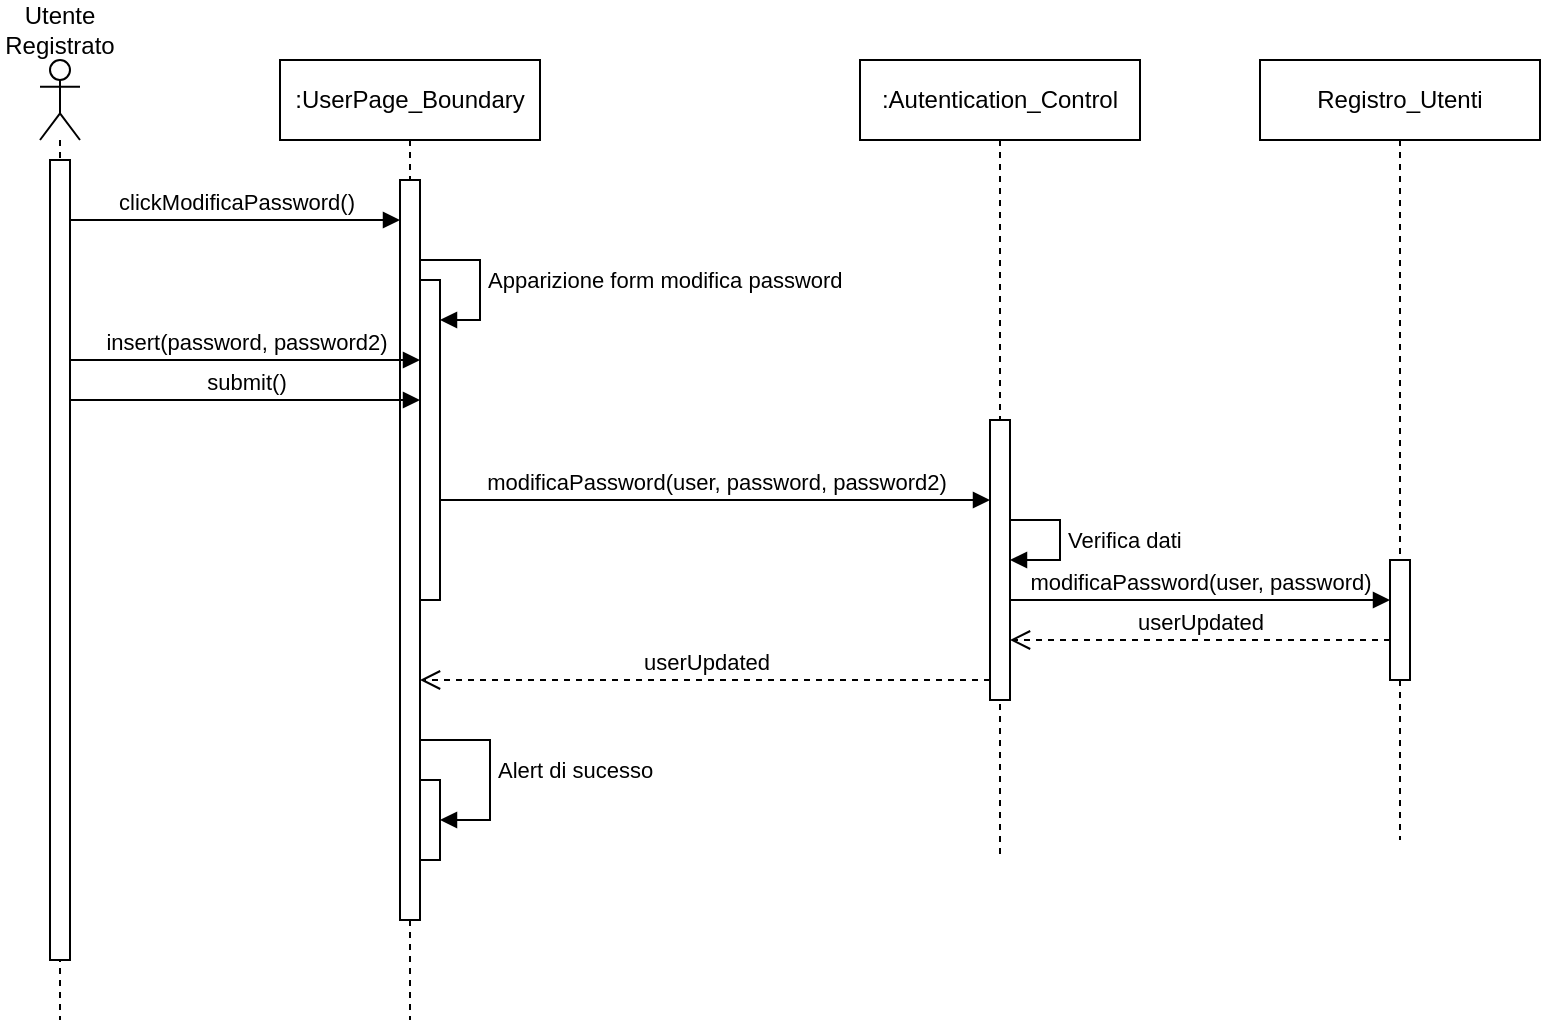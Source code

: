 <mxfile version="26.0.4">
  <diagram name="Page-1" id="2YBvvXClWsGukQMizWep">
    <mxGraphModel dx="1020" dy="496" grid="1" gridSize="10" guides="1" tooltips="1" connect="1" arrows="1" fold="1" page="1" pageScale="1" pageWidth="850" pageHeight="1100" math="0" shadow="0">
      <root>
        <mxCell id="0" />
        <mxCell id="1" parent="0" />
        <mxCell id="gOtvKza3kFAFdbKACCsE-1" value="" style="shape=umlLifeline;perimeter=lifelinePerimeter;whiteSpace=wrap;html=1;container=1;dropTarget=0;collapsible=0;recursiveResize=0;outlineConnect=0;portConstraint=eastwest;newEdgeStyle={&quot;curved&quot;:0,&quot;rounded&quot;:0};participant=umlActor;" parent="1" vertex="1">
          <mxGeometry x="40" y="40" width="20" height="480" as="geometry" />
        </mxCell>
        <mxCell id="gOtvKza3kFAFdbKACCsE-4" value="" style="html=1;points=[[0,0,0,0,5],[0,1,0,0,-5],[1,0,0,0,5],[1,1,0,0,-5]];perimeter=orthogonalPerimeter;outlineConnect=0;targetShapes=umlLifeline;portConstraint=eastwest;newEdgeStyle={&quot;curved&quot;:0,&quot;rounded&quot;:0};" parent="gOtvKza3kFAFdbKACCsE-1" vertex="1">
          <mxGeometry x="5" y="50" width="10" height="400" as="geometry" />
        </mxCell>
        <mxCell id="gOtvKza3kFAFdbKACCsE-2" value=":UserPage_Boundary" style="shape=umlLifeline;perimeter=lifelinePerimeter;whiteSpace=wrap;html=1;container=1;dropTarget=0;collapsible=0;recursiveResize=0;outlineConnect=0;portConstraint=eastwest;newEdgeStyle={&quot;curved&quot;:0,&quot;rounded&quot;:0};" parent="1" vertex="1">
          <mxGeometry x="160" y="40" width="130" height="480" as="geometry" />
        </mxCell>
        <mxCell id="gOtvKza3kFAFdbKACCsE-5" value="" style="html=1;points=[[0,0,0,0,5],[0,1,0,0,-5],[1,0,0,0,5],[1,1,0,0,-5]];perimeter=orthogonalPerimeter;outlineConnect=0;targetShapes=umlLifeline;portConstraint=eastwest;newEdgeStyle={&quot;curved&quot;:0,&quot;rounded&quot;:0};" parent="gOtvKza3kFAFdbKACCsE-2" vertex="1">
          <mxGeometry x="60" y="60" width="10" height="370" as="geometry" />
        </mxCell>
        <mxCell id="gOtvKza3kFAFdbKACCsE-8" value="" style="html=1;points=[[0,0,0,0,5],[0,1,0,0,-5],[1,0,0,0,5],[1,1,0,0,-5]];perimeter=orthogonalPerimeter;outlineConnect=0;targetShapes=umlLifeline;portConstraint=eastwest;newEdgeStyle={&quot;curved&quot;:0,&quot;rounded&quot;:0};" parent="gOtvKza3kFAFdbKACCsE-2" vertex="1">
          <mxGeometry x="70" y="110" width="10" height="160" as="geometry" />
        </mxCell>
        <mxCell id="gOtvKza3kFAFdbKACCsE-9" value="Apparizione form modifica password" style="html=1;align=left;spacingLeft=2;endArrow=block;rounded=0;edgeStyle=orthogonalEdgeStyle;curved=0;rounded=0;" parent="gOtvKza3kFAFdbKACCsE-2" source="gOtvKza3kFAFdbKACCsE-5" target="gOtvKza3kFAFdbKACCsE-8" edge="1">
          <mxGeometry relative="1" as="geometry">
            <mxPoint x="210" y="130" as="sourcePoint" />
            <Array as="points">
              <mxPoint x="100" y="100" />
              <mxPoint x="100" y="130" />
            </Array>
          </mxGeometry>
        </mxCell>
        <mxCell id="gOtvKza3kFAFdbKACCsE-31" value="" style="html=1;points=[[0,0,0,0,5],[0,1,0,0,-5],[1,0,0,0,5],[1,1,0,0,-5]];perimeter=orthogonalPerimeter;outlineConnect=0;targetShapes=umlLifeline;portConstraint=eastwest;newEdgeStyle={&quot;curved&quot;:0,&quot;rounded&quot;:0};" parent="gOtvKza3kFAFdbKACCsE-2" vertex="1">
          <mxGeometry x="70" y="360" width="10" height="40" as="geometry" />
        </mxCell>
        <mxCell id="gOtvKza3kFAFdbKACCsE-32" value="Alert di sucesso" style="html=1;align=left;spacingLeft=2;endArrow=block;rounded=0;edgeStyle=orthogonalEdgeStyle;curved=0;rounded=0;" parent="gOtvKza3kFAFdbKACCsE-2" source="gOtvKza3kFAFdbKACCsE-5" target="gOtvKza3kFAFdbKACCsE-31" edge="1">
          <mxGeometry relative="1" as="geometry">
            <mxPoint x="75" y="340" as="sourcePoint" />
            <Array as="points">
              <mxPoint x="105" y="340" />
              <mxPoint x="105" y="380" />
            </Array>
          </mxGeometry>
        </mxCell>
        <mxCell id="gOtvKza3kFAFdbKACCsE-3" value="Utente Registrato" style="text;html=1;align=center;verticalAlign=middle;whiteSpace=wrap;rounded=0;" parent="1" vertex="1">
          <mxGeometry x="20" y="10" width="60" height="30" as="geometry" />
        </mxCell>
        <mxCell id="gOtvKza3kFAFdbKACCsE-6" value="clickModificaPassword()" style="html=1;verticalAlign=bottom;endArrow=block;curved=0;rounded=0;" parent="1" target="gOtvKza3kFAFdbKACCsE-5" edge="1">
          <mxGeometry width="80" relative="1" as="geometry">
            <mxPoint x="55" y="120" as="sourcePoint" />
            <mxPoint x="160" y="120" as="targetPoint" />
          </mxGeometry>
        </mxCell>
        <mxCell id="gOtvKza3kFAFdbKACCsE-11" value="insert(password, password2)" style="html=1;verticalAlign=bottom;endArrow=block;curved=0;rounded=0;" parent="1" edge="1">
          <mxGeometry width="80" relative="1" as="geometry">
            <mxPoint x="55" y="190" as="sourcePoint" />
            <mxPoint x="230" y="190" as="targetPoint" />
          </mxGeometry>
        </mxCell>
        <mxCell id="gOtvKza3kFAFdbKACCsE-12" value="submit()" style="html=1;verticalAlign=bottom;endArrow=block;curved=0;rounded=0;" parent="1" edge="1">
          <mxGeometry width="80" relative="1" as="geometry">
            <mxPoint x="55" y="210" as="sourcePoint" />
            <mxPoint x="230" y="210" as="targetPoint" />
          </mxGeometry>
        </mxCell>
        <mxCell id="gOtvKza3kFAFdbKACCsE-13" value=":Autentication_Control" style="shape=umlLifeline;perimeter=lifelinePerimeter;whiteSpace=wrap;html=1;container=1;dropTarget=0;collapsible=0;recursiveResize=0;outlineConnect=0;portConstraint=eastwest;newEdgeStyle={&quot;curved&quot;:0,&quot;rounded&quot;:0};" parent="1" vertex="1">
          <mxGeometry x="450" y="40" width="140" height="400" as="geometry" />
        </mxCell>
        <mxCell id="gOtvKza3kFAFdbKACCsE-14" value="" style="html=1;points=[[0,0,0,0,5],[0,1,0,0,-5],[1,0,0,0,5],[1,1,0,0,-5]];perimeter=orthogonalPerimeter;outlineConnect=0;targetShapes=umlLifeline;portConstraint=eastwest;newEdgeStyle={&quot;curved&quot;:0,&quot;rounded&quot;:0};" parent="gOtvKza3kFAFdbKACCsE-13" vertex="1">
          <mxGeometry x="65" y="180" width="10" height="140" as="geometry" />
        </mxCell>
        <mxCell id="gOtvKza3kFAFdbKACCsE-24" value="Verifica dati" style="html=1;align=left;spacingLeft=2;endArrow=block;rounded=0;edgeStyle=orthogonalEdgeStyle;curved=0;rounded=0;" parent="gOtvKza3kFAFdbKACCsE-13" source="gOtvKza3kFAFdbKACCsE-14" target="gOtvKza3kFAFdbKACCsE-14" edge="1">
          <mxGeometry relative="1" as="geometry">
            <mxPoint x="80" y="229.98" as="sourcePoint" />
            <Array as="points">
              <mxPoint x="100" y="230" />
              <mxPoint x="100" y="250" />
            </Array>
            <mxPoint x="80" y="249.98" as="targetPoint" />
          </mxGeometry>
        </mxCell>
        <mxCell id="gOtvKza3kFAFdbKACCsE-20" value="modificaPassword(user, password, password2)" style="html=1;verticalAlign=bottom;endArrow=block;curved=0;rounded=0;" parent="1" edge="1">
          <mxGeometry width="80" relative="1" as="geometry">
            <mxPoint x="240" y="260" as="sourcePoint" />
            <mxPoint x="515" y="260" as="targetPoint" />
          </mxGeometry>
        </mxCell>
        <mxCell id="gOtvKza3kFAFdbKACCsE-25" value="Registro_Utenti" style="shape=umlLifeline;perimeter=lifelinePerimeter;whiteSpace=wrap;html=1;container=1;dropTarget=0;collapsible=0;recursiveResize=0;outlineConnect=0;portConstraint=eastwest;newEdgeStyle={&quot;curved&quot;:0,&quot;rounded&quot;:0};" parent="1" vertex="1">
          <mxGeometry x="650" y="40" width="140" height="390" as="geometry" />
        </mxCell>
        <mxCell id="gOtvKza3kFAFdbKACCsE-26" value="" style="html=1;points=[[0,0,0,0,5],[0,1,0,0,-5],[1,0,0,0,5],[1,1,0,0,-5]];perimeter=orthogonalPerimeter;outlineConnect=0;targetShapes=umlLifeline;portConstraint=eastwest;newEdgeStyle={&quot;curved&quot;:0,&quot;rounded&quot;:0};" parent="gOtvKza3kFAFdbKACCsE-25" vertex="1">
          <mxGeometry x="65" y="250" width="10" height="60" as="geometry" />
        </mxCell>
        <mxCell id="gOtvKza3kFAFdbKACCsE-27" value="modificaPassword(user, password)" style="html=1;verticalAlign=bottom;endArrow=block;curved=0;rounded=0;" parent="1" edge="1" target="gOtvKza3kFAFdbKACCsE-26">
          <mxGeometry width="80" relative="1" as="geometry">
            <mxPoint x="525" y="310" as="sourcePoint" />
            <mxPoint x="705" y="310" as="targetPoint" />
          </mxGeometry>
        </mxCell>
        <mxCell id="gOtvKza3kFAFdbKACCsE-28" value="userUpdated" style="html=1;verticalAlign=bottom;endArrow=open;dashed=1;endSize=8;curved=0;rounded=0;" parent="1" edge="1" source="gOtvKza3kFAFdbKACCsE-26">
          <mxGeometry relative="1" as="geometry">
            <mxPoint x="705" y="330" as="sourcePoint" />
            <mxPoint x="525" y="330" as="targetPoint" />
          </mxGeometry>
        </mxCell>
        <mxCell id="gOtvKza3kFAFdbKACCsE-29" value="userUpdated" style="html=1;verticalAlign=bottom;endArrow=open;dashed=1;endSize=8;curved=0;rounded=0;" parent="1" edge="1">
          <mxGeometry relative="1" as="geometry">
            <mxPoint x="515" y="350" as="sourcePoint" />
            <mxPoint x="230" y="350" as="targetPoint" />
          </mxGeometry>
        </mxCell>
      </root>
    </mxGraphModel>
  </diagram>
</mxfile>
